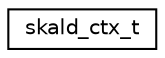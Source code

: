 digraph "Graphical Class Hierarchy"
{
 // LATEX_PDF_SIZE
  edge [fontname="Helvetica",fontsize="10",labelfontname="Helvetica",labelfontsize="10"];
  node [fontname="Helvetica",fontsize="10",shape=record];
  rankdir="LR";
  Node0 [label="skald_ctx_t",height=0.2,width=0.4,color="black", fillcolor="white", style="filled",URL="$structskald__ctx__t.html",tooltip="Advertising context holding the advertising data and state."];
}
